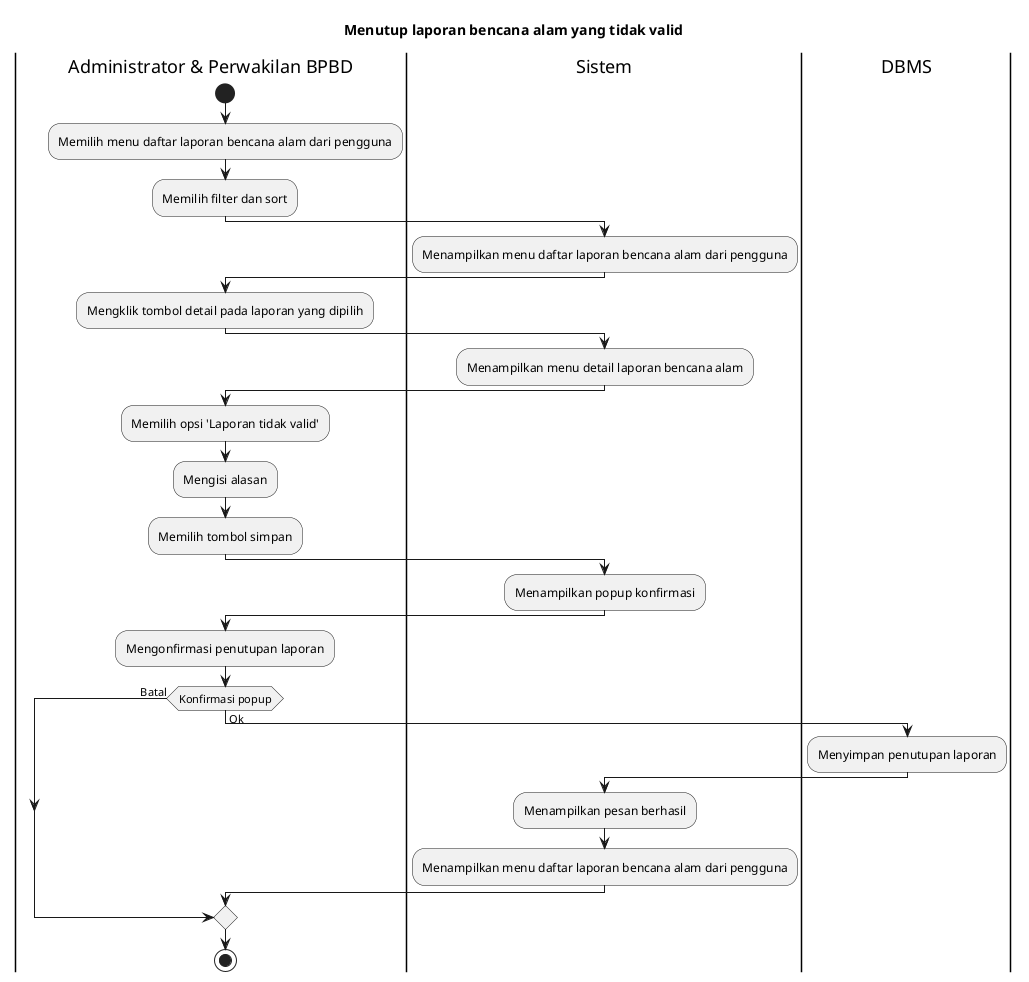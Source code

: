 @startuml UC-MGDISASTER-004 - Menutup laporan bencana alam yang tidak valid
title Menutup laporan bencana alam yang tidak valid

|Administrator & Perwakilan BPBD|
start
:Memilih menu daftar laporan bencana alam dari pengguna;
:Memilih filter dan sort;

|Sistem|
:Menampilkan menu daftar laporan bencana alam dari pengguna;

|Administrator & Perwakilan BPBD|
:Mengklik tombol detail pada laporan yang dipilih;

|Sistem|
:Menampilkan menu detail laporan bencana alam;

|Administrator & Perwakilan BPBD|
:Memilih opsi 'Laporan tidak valid';
:Mengisi alasan;
:Memilih tombol simpan;

|Sistem|
:Menampilkan popup konfirmasi;

|Administrator & Perwakilan BPBD|
:Mengonfirmasi penutupan laporan;

if (Konfirmasi popup) then (Batal)
else (Ok)
  |DBMS|
  :Menyimpan penutupan laporan;
 
  |Sistem|
  :Menampilkan pesan berhasil;
  :Menampilkan menu daftar laporan bencana alam dari pengguna;
endif

|Administrator & Perwakilan BPBD|
stop

@enduml